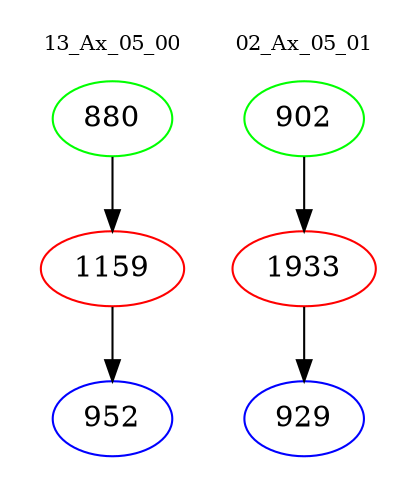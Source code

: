 digraph{
subgraph cluster_0 {
color = white
label = "13_Ax_05_00";
fontsize=10;
T0_880 [label="880", color="green"]
T0_880 -> T0_1159 [color="black"]
T0_1159 [label="1159", color="red"]
T0_1159 -> T0_952 [color="black"]
T0_952 [label="952", color="blue"]
}
subgraph cluster_1 {
color = white
label = "02_Ax_05_01";
fontsize=10;
T1_902 [label="902", color="green"]
T1_902 -> T1_1933 [color="black"]
T1_1933 [label="1933", color="red"]
T1_1933 -> T1_929 [color="black"]
T1_929 [label="929", color="blue"]
}
}
